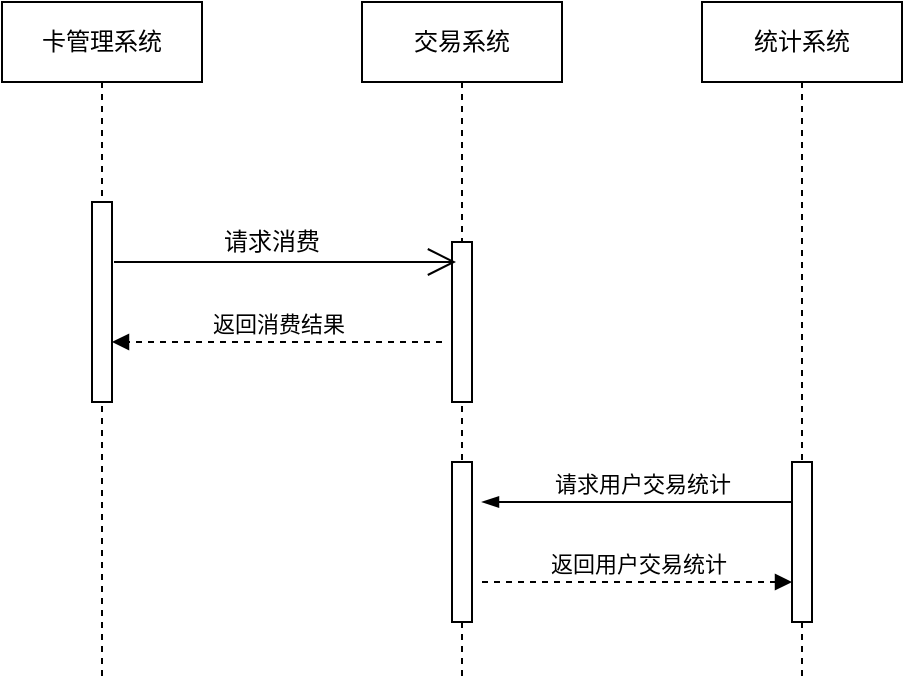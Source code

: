 <mxfile version="13.8.1" type="github"><diagram name="Page-1" id="c4acf3e9-155e-7222-9cf6-157b1a14988f"><mxGraphModel dx="740" dy="490" grid="1" gridSize="10" guides="1" tooltips="1" connect="1" arrows="1" fold="1" page="1" pageScale="1" pageWidth="850" pageHeight="1100" background="#ffffff" math="0" shadow="0"><root><mxCell id="0"/><mxCell id="1" parent="0"/><mxCell id="53CZZgBoNaDwPZmtHsrw-4" value="&lt;span&gt;卡管理系统&lt;/span&gt;" style="shape=umlLifeline;perimeter=lifelinePerimeter;whiteSpace=wrap;html=1;container=1;collapsible=0;recursiveResize=0;outlineConnect=0;" parent="1" vertex="1"><mxGeometry x="220" y="190" width="100" height="340" as="geometry"/></mxCell><mxCell id="53CZZgBoNaDwPZmtHsrw-18" value="" style="html=1;points=[];perimeter=orthogonalPerimeter;" parent="53CZZgBoNaDwPZmtHsrw-4" vertex="1"><mxGeometry x="45" y="100" width="10" height="100" as="geometry"/></mxCell><mxCell id="53CZZgBoNaDwPZmtHsrw-6" value="&lt;span&gt;统计系统&lt;br&gt;&lt;/span&gt;" style="shape=umlLifeline;perimeter=lifelinePerimeter;whiteSpace=wrap;html=1;container=1;collapsible=0;recursiveResize=0;outlineConnect=0;" parent="1" vertex="1"><mxGeometry x="570" y="190" width="100" height="340" as="geometry"/></mxCell><mxCell id="53CZZgBoNaDwPZmtHsrw-15" value="" style="html=1;points=[];perimeter=orthogonalPerimeter;" parent="53CZZgBoNaDwPZmtHsrw-6" vertex="1"><mxGeometry x="45" y="230" width="10" height="80" as="geometry"/></mxCell><mxCell id="53CZZgBoNaDwPZmtHsrw-10" value="&lt;span&gt;交易系统&lt;br&gt;&lt;/span&gt;" style="shape=umlLifeline;perimeter=lifelinePerimeter;whiteSpace=wrap;html=1;container=1;collapsible=0;recursiveResize=0;outlineConnect=0;" parent="1" vertex="1"><mxGeometry x="400" y="190" width="100" height="340" as="geometry"/></mxCell><mxCell id="53CZZgBoNaDwPZmtHsrw-11" value="" style="html=1;points=[];perimeter=orthogonalPerimeter;" parent="53CZZgBoNaDwPZmtHsrw-10" vertex="1"><mxGeometry x="45" y="120" width="10" height="80" as="geometry"/></mxCell><mxCell id="53CZZgBoNaDwPZmtHsrw-32" value="" style="html=1;points=[];perimeter=orthogonalPerimeter;" parent="53CZZgBoNaDwPZmtHsrw-10" vertex="1"><mxGeometry x="45" y="230" width="10" height="80" as="geometry"/></mxCell><mxCell id="53CZZgBoNaDwPZmtHsrw-20" value="" style="endArrow=open;endFill=1;endSize=12;html=1;entryX=0.2;entryY=0.125;entryDx=0;entryDy=0;entryPerimeter=0;" parent="1" target="53CZZgBoNaDwPZmtHsrw-11" edge="1"><mxGeometry width="160" relative="1" as="geometry"><mxPoint x="276" y="320" as="sourcePoint"/><mxPoint x="440" y="320" as="targetPoint"/></mxGeometry></mxCell><mxCell id="53CZZgBoNaDwPZmtHsrw-21" value="请求消费" style="text;html=1;strokeColor=none;fillColor=none;align=center;verticalAlign=middle;whiteSpace=wrap;rounded=0;" parent="1" vertex="1"><mxGeometry x="320" y="300" width="70" height="20" as="geometry"/></mxCell><mxCell id="53CZZgBoNaDwPZmtHsrw-24" value="返回消费结果" style="html=1;verticalAlign=bottom;endArrow=block;dashed=1;" parent="1" target="53CZZgBoNaDwPZmtHsrw-18" edge="1"><mxGeometry width="80" relative="1" as="geometry"><mxPoint x="440" y="360" as="sourcePoint"/><mxPoint x="390" y="360" as="targetPoint"/><Array as="points"><mxPoint x="400" y="360"/></Array></mxGeometry></mxCell><mxCell id="53CZZgBoNaDwPZmtHsrw-33" value="请求用户交易统计" style="html=1;verticalAlign=bottom;endArrow=none;startArrow=blockThin;startFill=1;endFill=0;" parent="1" edge="1"><mxGeometry x="0.03" width="80" relative="1" as="geometry"><mxPoint x="460" y="440" as="sourcePoint"/><mxPoint x="615" y="440" as="targetPoint"/><mxPoint as="offset"/></mxGeometry></mxCell><mxCell id="53CZZgBoNaDwPZmtHsrw-34" value="返回用户交易统计" style="html=1;verticalAlign=bottom;endArrow=block;dashed=1;" parent="1" edge="1"><mxGeometry width="80" relative="1" as="geometry"><mxPoint x="460" y="480" as="sourcePoint"/><mxPoint x="615" y="480" as="targetPoint"/></mxGeometry></mxCell></root></mxGraphModel></diagram></mxfile>